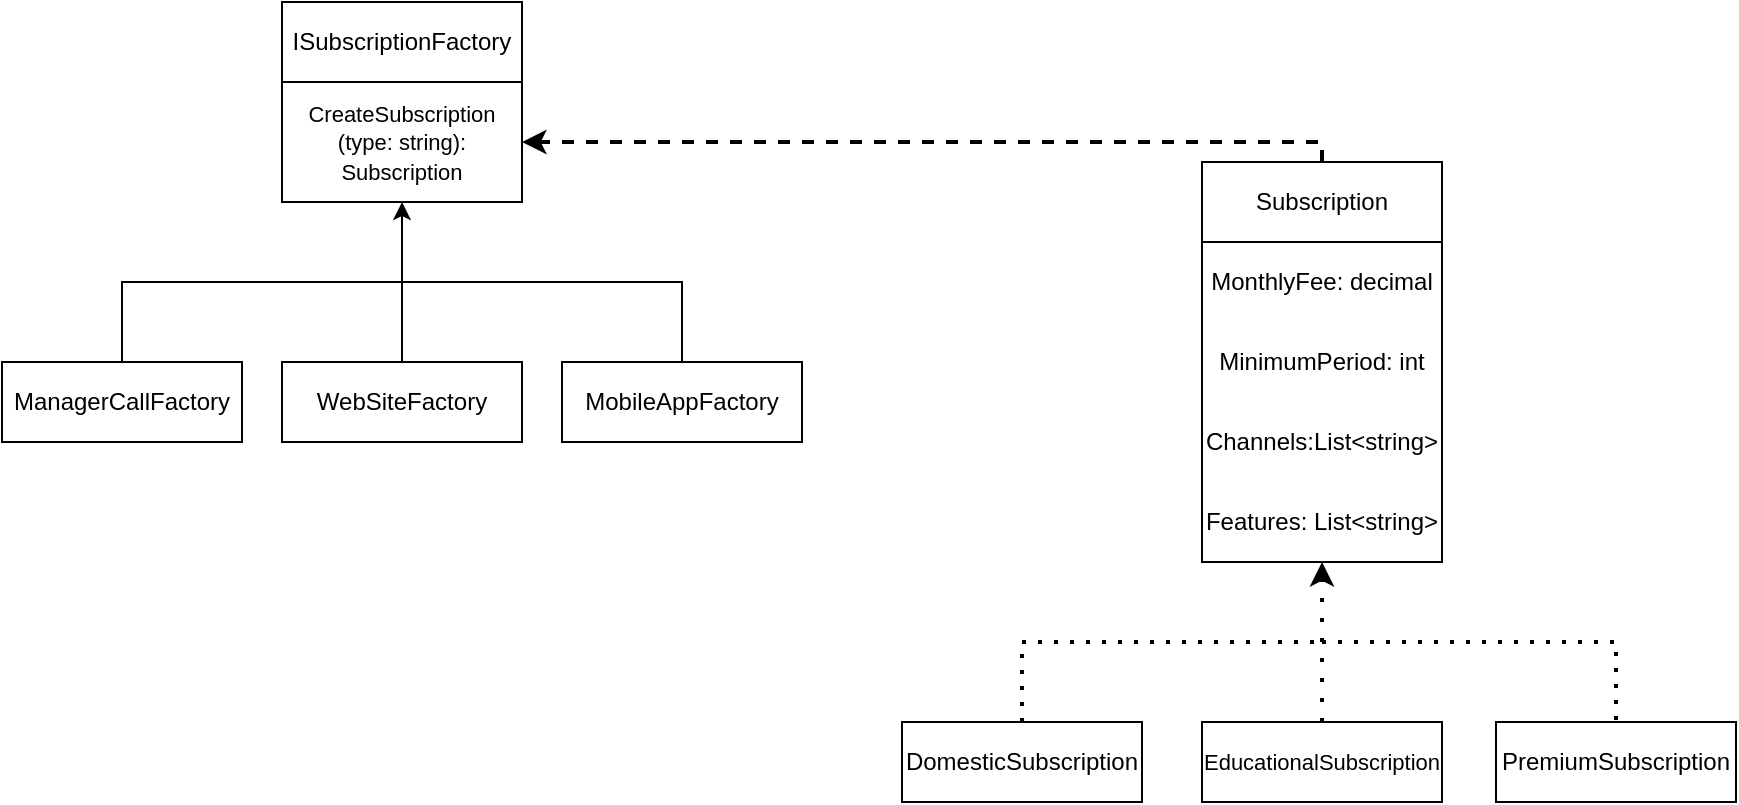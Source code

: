 <mxfile version="24.4.13" type="device">
  <diagram name="Страница — 1" id="8UYcyZmVPyVe8UcRxSeU">
    <mxGraphModel dx="1877" dy="603" grid="1" gridSize="10" guides="1" tooltips="1" connect="1" arrows="1" fold="1" page="1" pageScale="1" pageWidth="827" pageHeight="1169" math="0" shadow="0">
      <root>
        <mxCell id="0" />
        <mxCell id="1" parent="0" />
        <mxCell id="EtWGeyAG9EqoEGgzQ3oO-29" value="" style="group" vertex="1" connectable="0" parent="1">
          <mxGeometry x="410" y="240" width="417" height="320" as="geometry" />
        </mxCell>
        <mxCell id="EtWGeyAG9EqoEGgzQ3oO-22" value="" style="group" vertex="1" connectable="0" parent="EtWGeyAG9EqoEGgzQ3oO-29">
          <mxGeometry y="280" width="417" height="40" as="geometry" />
        </mxCell>
        <mxCell id="EtWGeyAG9EqoEGgzQ3oO-13" value="" style="rounded=0;whiteSpace=wrap;html=1;fillColor=none;" vertex="1" parent="EtWGeyAG9EqoEGgzQ3oO-22">
          <mxGeometry width="120" height="40" as="geometry" />
        </mxCell>
        <mxCell id="EtWGeyAG9EqoEGgzQ3oO-14" value="&lt;font style=&quot;font-size: 11px;&quot;&gt;EducationalSubscription&lt;/font&gt;" style="rounded=0;whiteSpace=wrap;html=1;fillColor=none;" vertex="1" parent="EtWGeyAG9EqoEGgzQ3oO-22">
          <mxGeometry x="150" width="120" height="40" as="geometry" />
        </mxCell>
        <mxCell id="EtWGeyAG9EqoEGgzQ3oO-15" value="PremiumSubscription" style="rounded=0;whiteSpace=wrap;html=1;fillColor=none;" vertex="1" parent="EtWGeyAG9EqoEGgzQ3oO-22">
          <mxGeometry x="297" width="120" height="40" as="geometry" />
        </mxCell>
        <mxCell id="EtWGeyAG9EqoEGgzQ3oO-17" value="DomesticSubscription" style="text;html=1;align=center;verticalAlign=middle;whiteSpace=wrap;rounded=0;" vertex="1" parent="EtWGeyAG9EqoEGgzQ3oO-22">
          <mxGeometry width="120" height="40" as="geometry" />
        </mxCell>
        <mxCell id="EtWGeyAG9EqoEGgzQ3oO-28" value="" style="group" vertex="1" connectable="0" parent="EtWGeyAG9EqoEGgzQ3oO-29">
          <mxGeometry x="60" width="297" height="240" as="geometry" />
        </mxCell>
        <mxCell id="EtWGeyAG9EqoEGgzQ3oO-12" value="" style="group;" vertex="1" connectable="0" parent="EtWGeyAG9EqoEGgzQ3oO-28">
          <mxGeometry x="90" width="120" height="200" as="geometry" />
        </mxCell>
        <mxCell id="EtWGeyAG9EqoEGgzQ3oO-3" value="" style="rounded=0;whiteSpace=wrap;html=1;gradientColor=none;fillColor=none;" vertex="1" parent="EtWGeyAG9EqoEGgzQ3oO-12">
          <mxGeometry width="120" height="200" as="geometry" />
        </mxCell>
        <mxCell id="EtWGeyAG9EqoEGgzQ3oO-4" value="" style="rounded=0;whiteSpace=wrap;html=1;fillColor=none;" vertex="1" parent="EtWGeyAG9EqoEGgzQ3oO-12">
          <mxGeometry width="120" height="40" as="geometry" />
        </mxCell>
        <mxCell id="EtWGeyAG9EqoEGgzQ3oO-5" value="Subscription" style="text;html=1;align=center;verticalAlign=middle;whiteSpace=wrap;rounded=0;" vertex="1" parent="EtWGeyAG9EqoEGgzQ3oO-12">
          <mxGeometry width="120" height="40" as="geometry" />
        </mxCell>
        <mxCell id="EtWGeyAG9EqoEGgzQ3oO-6" value="MonthlyFee: decimal" style="text;html=1;align=center;verticalAlign=middle;whiteSpace=wrap;rounded=0;" vertex="1" parent="EtWGeyAG9EqoEGgzQ3oO-12">
          <mxGeometry y="40" width="120" height="40" as="geometry" />
        </mxCell>
        <mxCell id="EtWGeyAG9EqoEGgzQ3oO-7" value="MinimumPeriod: int" style="text;html=1;align=center;verticalAlign=middle;whiteSpace=wrap;rounded=0;" vertex="1" parent="EtWGeyAG9EqoEGgzQ3oO-12">
          <mxGeometry y="80" width="120" height="40" as="geometry" />
        </mxCell>
        <mxCell id="EtWGeyAG9EqoEGgzQ3oO-8" value="Channels:List&amp;lt;string&amp;gt;" style="text;html=1;align=center;verticalAlign=middle;whiteSpace=wrap;rounded=0;" vertex="1" parent="EtWGeyAG9EqoEGgzQ3oO-12">
          <mxGeometry y="120" width="120" height="40" as="geometry" />
        </mxCell>
        <mxCell id="EtWGeyAG9EqoEGgzQ3oO-11" value="Features: List&amp;lt;string&amp;gt;" style="text;html=1;align=center;verticalAlign=middle;whiteSpace=wrap;rounded=0;" vertex="1" parent="EtWGeyAG9EqoEGgzQ3oO-12">
          <mxGeometry y="160" width="120" height="40" as="geometry" />
        </mxCell>
        <mxCell id="EtWGeyAG9EqoEGgzQ3oO-20" value="" style="endArrow=none;dashed=1;html=1;dashPattern=1 3;strokeWidth=2;rounded=0;entryX=0.5;entryY=0;entryDx=0;entryDy=0;" edge="1" parent="EtWGeyAG9EqoEGgzQ3oO-28" target="EtWGeyAG9EqoEGgzQ3oO-15">
          <mxGeometry width="50" height="50" relative="1" as="geometry">
            <mxPoint x="150" y="240" as="sourcePoint" />
            <mxPoint x="-100" y="50" as="targetPoint" />
            <Array as="points">
              <mxPoint x="297" y="240" />
            </Array>
          </mxGeometry>
        </mxCell>
        <mxCell id="EtWGeyAG9EqoEGgzQ3oO-24" value="" style="endArrow=none;dashed=1;html=1;dashPattern=1 3;strokeWidth=2;rounded=0;exitX=0.5;exitY=0;exitDx=0;exitDy=0;" edge="1" parent="EtWGeyAG9EqoEGgzQ3oO-28" source="EtWGeyAG9EqoEGgzQ3oO-17">
          <mxGeometry width="50" height="50" relative="1" as="geometry">
            <mxPoint x="-150" y="100" as="sourcePoint" />
            <mxPoint x="150" y="240" as="targetPoint" />
            <Array as="points">
              <mxPoint y="240" />
            </Array>
          </mxGeometry>
        </mxCell>
        <mxCell id="EtWGeyAG9EqoEGgzQ3oO-25" value="" style="endArrow=classic;html=1;rounded=0;dashed=1;dashPattern=1 4;exitX=0.5;exitY=0;exitDx=0;exitDy=0;entryX=0.5;entryY=1;entryDx=0;entryDy=0;strokeWidth=2;" edge="1" parent="EtWGeyAG9EqoEGgzQ3oO-29" source="EtWGeyAG9EqoEGgzQ3oO-14" target="EtWGeyAG9EqoEGgzQ3oO-11">
          <mxGeometry width="50" height="50" relative="1" as="geometry">
            <mxPoint x="-90" y="100" as="sourcePoint" />
            <mxPoint x="-40" y="50" as="targetPoint" />
          </mxGeometry>
        </mxCell>
        <mxCell id="EtWGeyAG9EqoEGgzQ3oO-34" value="" style="rounded=0;whiteSpace=wrap;html=1;fillColor=none;" vertex="1" parent="1">
          <mxGeometry x="240" y="340" width="120" height="40" as="geometry" />
        </mxCell>
        <mxCell id="EtWGeyAG9EqoEGgzQ3oO-35" value="MobileAppFactory" style="text;html=1;align=center;verticalAlign=middle;whiteSpace=wrap;rounded=0;" vertex="1" parent="1">
          <mxGeometry x="240" y="340" width="120" height="40" as="geometry" />
        </mxCell>
        <mxCell id="EtWGeyAG9EqoEGgzQ3oO-36" value="" style="rounded=0;whiteSpace=wrap;html=1;fillColor=none;" vertex="1" parent="1">
          <mxGeometry x="100" y="340" width="120" height="40" as="geometry" />
        </mxCell>
        <mxCell id="EtWGeyAG9EqoEGgzQ3oO-37" value="WebSiteFactory" style="text;html=1;align=center;verticalAlign=middle;whiteSpace=wrap;rounded=0;" vertex="1" parent="1">
          <mxGeometry x="100" y="340" width="120" height="40" as="geometry" />
        </mxCell>
        <mxCell id="EtWGeyAG9EqoEGgzQ3oO-38" value="" style="rounded=0;whiteSpace=wrap;html=1;fillColor=none;" vertex="1" parent="1">
          <mxGeometry x="-40" y="340" width="120" height="40" as="geometry" />
        </mxCell>
        <mxCell id="EtWGeyAG9EqoEGgzQ3oO-39" value="ManagerCallFactory" style="text;html=1;align=center;verticalAlign=middle;whiteSpace=wrap;rounded=0;" vertex="1" parent="1">
          <mxGeometry x="-40" y="340" width="120" height="40" as="geometry" />
        </mxCell>
        <mxCell id="EtWGeyAG9EqoEGgzQ3oO-40" value="" style="endArrow=none;html=1;rounded=0;exitX=0.5;exitY=0;exitDx=0;exitDy=0;" edge="1" parent="1" source="EtWGeyAG9EqoEGgzQ3oO-39">
          <mxGeometry width="50" height="50" relative="1" as="geometry">
            <mxPoint y="230" as="sourcePoint" />
            <mxPoint x="160" y="300" as="targetPoint" />
            <Array as="points">
              <mxPoint x="20" y="300" />
            </Array>
          </mxGeometry>
        </mxCell>
        <mxCell id="EtWGeyAG9EqoEGgzQ3oO-41" value="" style="endArrow=none;html=1;rounded=0;entryX=0.5;entryY=0;entryDx=0;entryDy=0;" edge="1" parent="1" target="EtWGeyAG9EqoEGgzQ3oO-35">
          <mxGeometry width="50" height="50" relative="1" as="geometry">
            <mxPoint x="160" y="300" as="sourcePoint" />
            <mxPoint x="300" y="220" as="targetPoint" />
            <Array as="points">
              <mxPoint x="300" y="300" />
            </Array>
          </mxGeometry>
        </mxCell>
        <mxCell id="EtWGeyAG9EqoEGgzQ3oO-42" value="" style="endArrow=classic;html=1;rounded=0;exitX=0.5;exitY=0;exitDx=0;exitDy=0;entryX=0.5;entryY=1;entryDx=0;entryDy=0;" edge="1" parent="1" source="EtWGeyAG9EqoEGgzQ3oO-37" target="EtWGeyAG9EqoEGgzQ3oO-43">
          <mxGeometry width="50" height="50" relative="1" as="geometry">
            <mxPoint x="170" y="250" as="sourcePoint" />
            <mxPoint x="180" y="280" as="targetPoint" />
          </mxGeometry>
        </mxCell>
        <mxCell id="EtWGeyAG9EqoEGgzQ3oO-43" value="&lt;font style=&quot;font-size: 11px;&quot;&gt;CreateSubscription&lt;/font&gt;&lt;div&gt;&lt;font style=&quot;font-size: 11px;&quot;&gt;(type: string): Subscription&lt;/font&gt;&lt;/div&gt;" style="rounded=0;whiteSpace=wrap;html=1;fillColor=none;" vertex="1" parent="1">
          <mxGeometry x="100" y="200" width="120" height="60" as="geometry" />
        </mxCell>
        <mxCell id="EtWGeyAG9EqoEGgzQ3oO-44" value="ISubscriptionFactory" style="rounded=0;whiteSpace=wrap;html=1;fillColor=none;" vertex="1" parent="1">
          <mxGeometry x="100" y="160" width="120" height="40" as="geometry" />
        </mxCell>
        <mxCell id="EtWGeyAG9EqoEGgzQ3oO-45" value="" style="endArrow=classic;html=1;rounded=0;entryX=1;entryY=0.5;entryDx=0;entryDy=0;exitX=0.5;exitY=0;exitDx=0;exitDy=0;dashed=1;strokeWidth=2;" edge="1" parent="1" source="EtWGeyAG9EqoEGgzQ3oO-5" target="EtWGeyAG9EqoEGgzQ3oO-43">
          <mxGeometry width="50" height="50" relative="1" as="geometry">
            <mxPoint x="320" y="370" as="sourcePoint" />
            <mxPoint x="370" y="320" as="targetPoint" />
            <Array as="points">
              <mxPoint x="620" y="230" />
            </Array>
          </mxGeometry>
        </mxCell>
      </root>
    </mxGraphModel>
  </diagram>
</mxfile>
